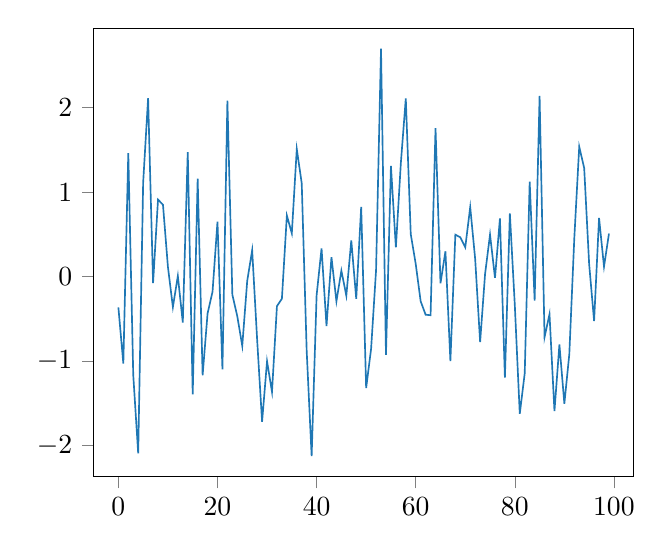 % This file was created by matplotlib2tikz v0.6.17.
\begin{tikzpicture}

\definecolor{color0}{rgb}{0.122,0.467,0.706}

\begin{axis}[
xmin=-4.95, xmax=103.95,
ymin=-2.365, ymax=2.94,
tick align=outside,
tick pos=left,
x grid style={white!69.02!black},
y grid style={white!69.02!black}
]
\addplot [semithick, color0, forget plot]
table {%
0 -0.363
1 -1.027
2 1.463
3 -1.162
4 -2.091
5 1.114
6 2.112
7 -0.077
8 0.912
9 0.851
10 0.115
11 -0.36
12 0.008
13 -0.542
14 1.475
15 -1.393
16 1.16
17 -1.166
18 -0.435
19 -0.178
20 0.651
21 -1.097
22 2.082
23 -0.213
24 -0.469
25 -0.82
26 -0.05
27 0.313
28 -0.743
29 -1.716
30 -1.001
31 -1.363
32 -0.348
33 -0.26
34 0.724
35 0.513
36 1.511
37 1.105
38 -0.878
39 -2.124
40 -0.222
41 0.335
42 -0.584
43 0.231
44 -0.292
45 0.071
46 -0.225
47 0.429
48 -0.262
49 0.826
50 -1.318
51 -0.853
52 0.076
53 2.699
54 -0.926
55 1.311
56 0.346
57 1.342
58 2.109
59 0.503
60 0.152
61 -0.291
62 -0.45
63 -0.456
64 1.759
65 -0.079
66 0.3
67 -0.999
68 0.497
69 0.466
70 0.347
71 0.823
72 0.21
73 -0.774
74 0.032
75 0.498
76 -0.014
77 0.69
78 -1.195
79 0.749
80 -0.337
81 -1.623
82 -1.143
83 1.124
84 -0.282
85 2.14
86 -0.716
87 -0.444
88 -1.591
89 -0.803
90 -1.503
91 -0.914
92 0.45
93 1.538
94 1.285
95 0.149
96 -0.525
97 0.695
98 0.119
99 0.51
};
\end{axis}

\end{tikzpicture}